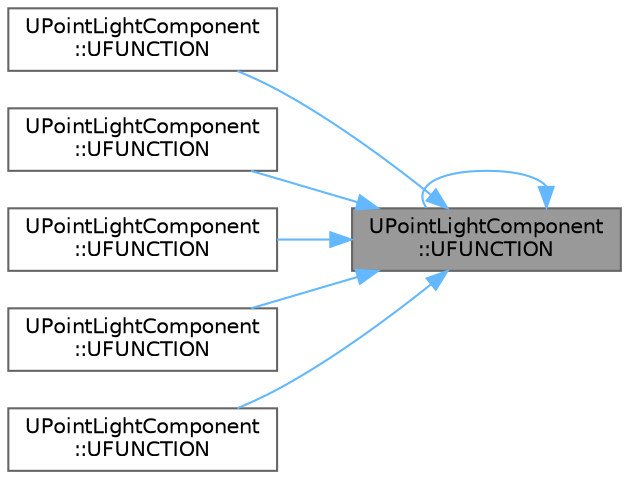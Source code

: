 digraph "UPointLightComponent::UFUNCTION"
{
 // INTERACTIVE_SVG=YES
 // LATEX_PDF_SIZE
  bgcolor="transparent";
  edge [fontname=Helvetica,fontsize=10,labelfontname=Helvetica,labelfontsize=10];
  node [fontname=Helvetica,fontsize=10,shape=box,height=0.2,width=0.4];
  rankdir="RL";
  Node1 [id="Node000001",label="UPointLightComponent\l::UFUNCTION",height=0.2,width=0.4,color="gray40", fillcolor="grey60", style="filled", fontcolor="black",tooltip=" "];
  Node1 -> Node2 [id="edge1_Node000001_Node000002",dir="back",color="steelblue1",style="solid",tooltip=" "];
  Node2 [id="Node000002",label="UPointLightComponent\l::UFUNCTION",height=0.2,width=0.4,color="grey40", fillcolor="white", style="filled",URL="$d3/d22/classUPointLightComponent.html#a5bbd8e9d2c6a20499ae8ef271c8cf7d3",tooltip=" "];
  Node1 -> Node3 [id="edge2_Node000001_Node000003",dir="back",color="steelblue1",style="solid",tooltip=" "];
  Node3 [id="Node000003",label="UPointLightComponent\l::UFUNCTION",height=0.2,width=0.4,color="grey40", fillcolor="white", style="filled",URL="$d3/d22/classUPointLightComponent.html#a0d87db1eb568aeaf8a3c306e1643641a",tooltip=" "];
  Node1 -> Node4 [id="edge3_Node000001_Node000004",dir="back",color="steelblue1",style="solid",tooltip=" "];
  Node4 [id="Node000004",label="UPointLightComponent\l::UFUNCTION",height=0.2,width=0.4,color="grey40", fillcolor="white", style="filled",URL="$d3/d22/classUPointLightComponent.html#acb581bbf4ef990c28ab33bddd8bdff8a",tooltip=" "];
  Node1 -> Node5 [id="edge4_Node000001_Node000005",dir="back",color="steelblue1",style="solid",tooltip=" "];
  Node5 [id="Node000005",label="UPointLightComponent\l::UFUNCTION",height=0.2,width=0.4,color="grey40", fillcolor="white", style="filled",URL="$d3/d22/classUPointLightComponent.html#a24f8a92291bbd3f0f31c0b6c3ea2ad23",tooltip=" "];
  Node1 -> Node6 [id="edge5_Node000001_Node000006",dir="back",color="steelblue1",style="solid",tooltip=" "];
  Node6 [id="Node000006",label="UPointLightComponent\l::UFUNCTION",height=0.2,width=0.4,color="grey40", fillcolor="white", style="filled",URL="$d3/d22/classUPointLightComponent.html#aa716b52f26e715ad09a89a70bd5a55ac",tooltip=" "];
  Node1 -> Node1 [id="edge6_Node000001_Node000001",dir="back",color="steelblue1",style="solid",tooltip=" "];
}
